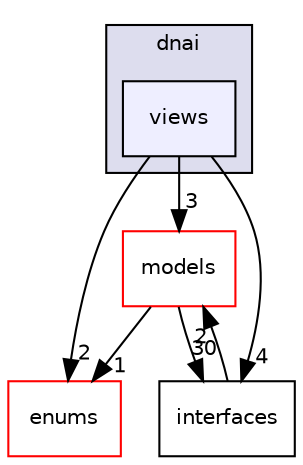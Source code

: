 digraph "Gui/app/include/dnai/views" {
  compound=true
  node [ fontsize="10", fontname="Helvetica"];
  edge [ labelfontsize="10", labelfontname="Helvetica"];
  subgraph clusterdir_2412b997a73e0eba9ea0a70041d765c1 {
    graph [ bgcolor="#ddddee", pencolor="black", label="dnai" fontname="Helvetica", fontsize="10", URL="dir_2412b997a73e0eba9ea0a70041d765c1.html"]
  dir_6ede093656b80714efff831912af079c [shape=box, label="views", style="filled", fillcolor="#eeeeff", pencolor="black", URL="dir_6ede093656b80714efff831912af079c.html"];
  }
  dir_dbb159655f87b667c3e0034feb684b28 [shape=box label="models" fillcolor="white" style="filled" color="red" URL="dir_dbb159655f87b667c3e0034feb684b28.html"];
  dir_45f79b6c4d98edfd77a3fd47527440d0 [shape=box label="enums" fillcolor="white" style="filled" color="red" URL="dir_45f79b6c4d98edfd77a3fd47527440d0.html"];
  dir_fab32e8ecd62f5bef2d81ed4b3015dad [shape=box label="interfaces" URL="dir_fab32e8ecd62f5bef2d81ed4b3015dad.html"];
  dir_dbb159655f87b667c3e0034feb684b28->dir_45f79b6c4d98edfd77a3fd47527440d0 [headlabel="1", labeldistance=1.5 headhref="dir_000015_000010.html"];
  dir_dbb159655f87b667c3e0034feb684b28->dir_fab32e8ecd62f5bef2d81ed4b3015dad [headlabel="30", labeldistance=1.5 headhref="dir_000015_000014.html"];
  dir_6ede093656b80714efff831912af079c->dir_dbb159655f87b667c3e0034feb684b28 [headlabel="3", labeldistance=1.5 headhref="dir_000018_000015.html"];
  dir_6ede093656b80714efff831912af079c->dir_45f79b6c4d98edfd77a3fd47527440d0 [headlabel="2", labeldistance=1.5 headhref="dir_000018_000010.html"];
  dir_6ede093656b80714efff831912af079c->dir_fab32e8ecd62f5bef2d81ed4b3015dad [headlabel="4", labeldistance=1.5 headhref="dir_000018_000014.html"];
  dir_fab32e8ecd62f5bef2d81ed4b3015dad->dir_dbb159655f87b667c3e0034feb684b28 [headlabel="2", labeldistance=1.5 headhref="dir_000014_000015.html"];
}

